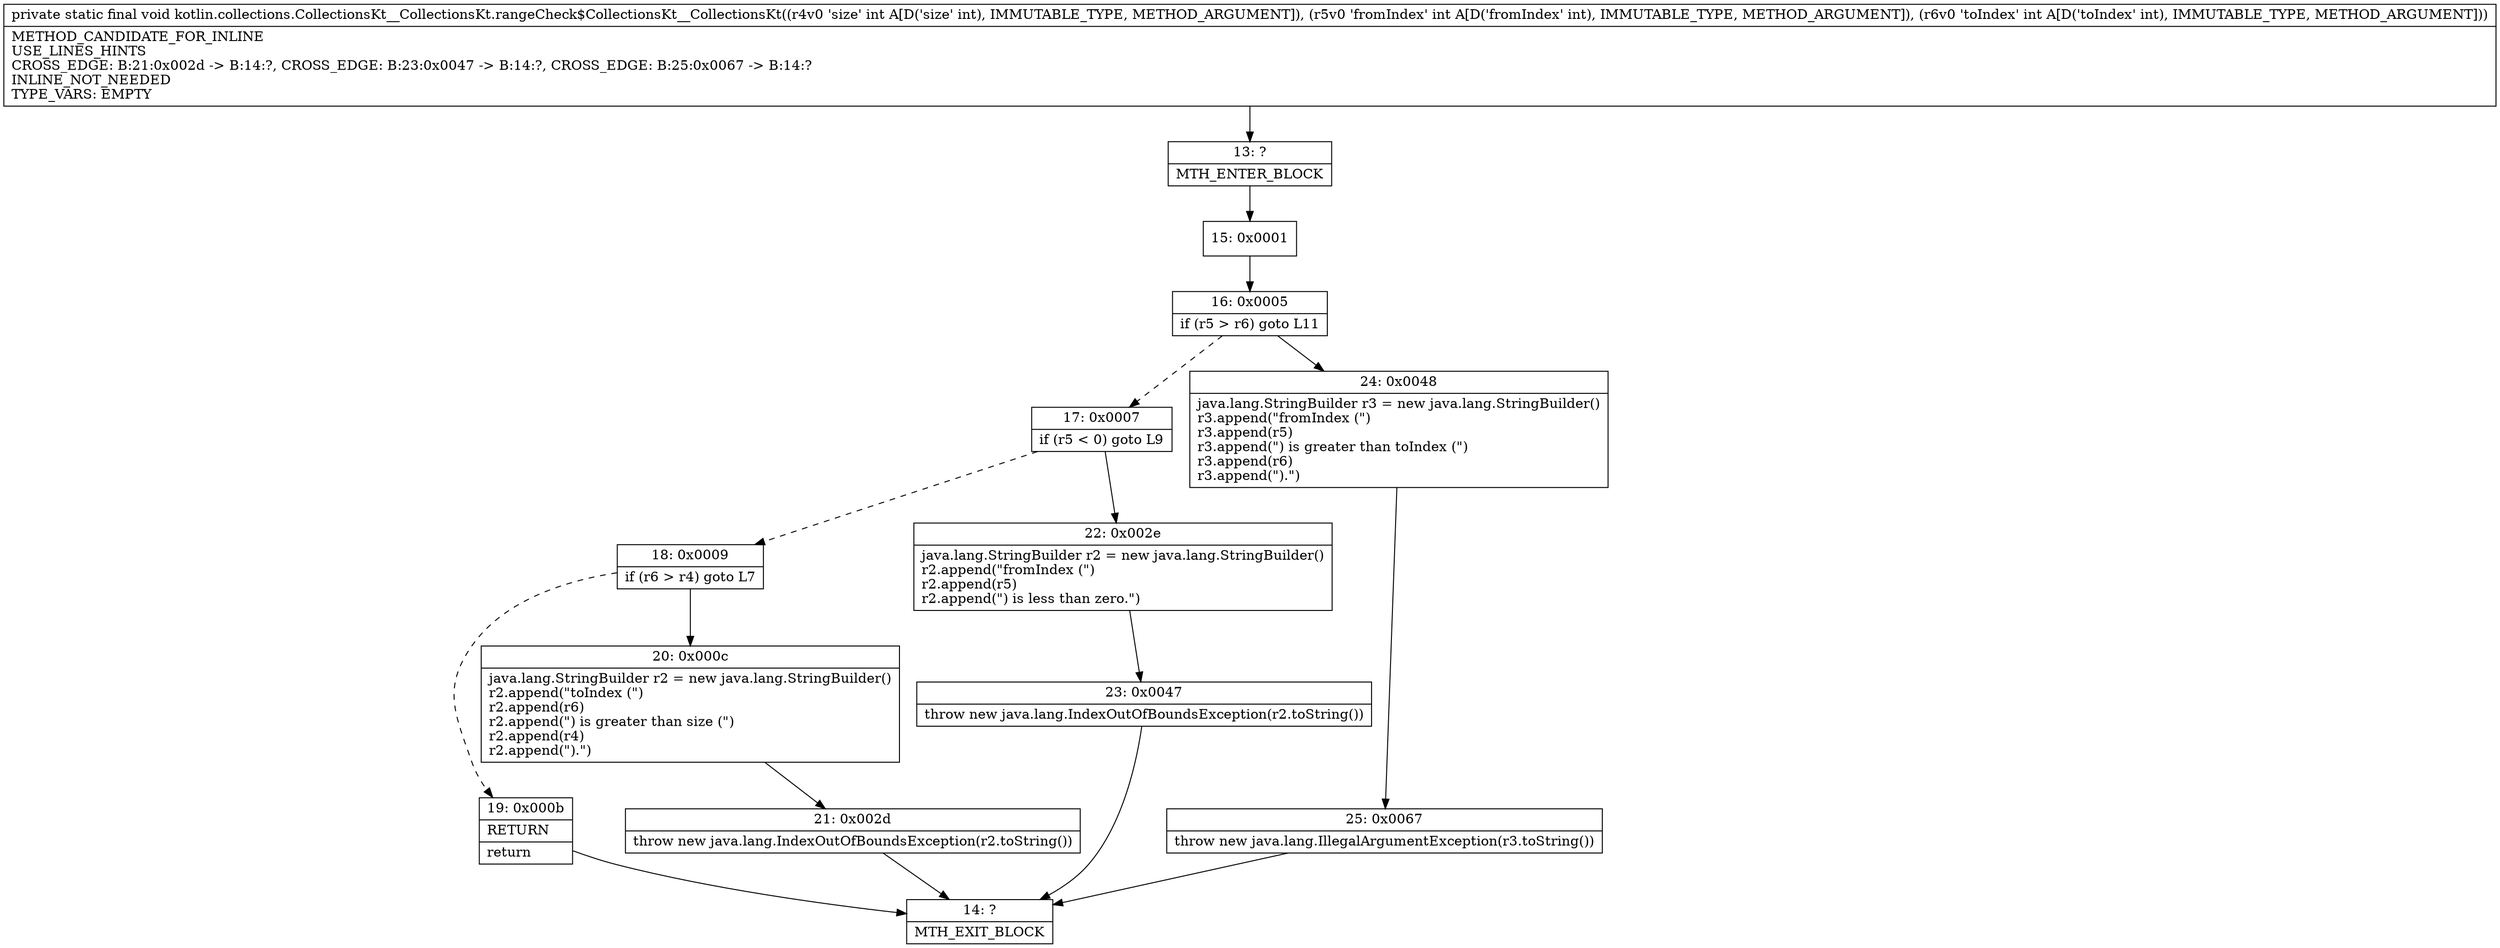 digraph "CFG forkotlin.collections.CollectionsKt__CollectionsKt.rangeCheck$CollectionsKt__CollectionsKt(III)V" {
Node_13 [shape=record,label="{13\:\ ?|MTH_ENTER_BLOCK\l}"];
Node_15 [shape=record,label="{15\:\ 0x0001}"];
Node_16 [shape=record,label="{16\:\ 0x0005|if (r5 \> r6) goto L11\l}"];
Node_17 [shape=record,label="{17\:\ 0x0007|if (r5 \< 0) goto L9\l}"];
Node_18 [shape=record,label="{18\:\ 0x0009|if (r6 \> r4) goto L7\l}"];
Node_19 [shape=record,label="{19\:\ 0x000b|RETURN\l|return\l}"];
Node_14 [shape=record,label="{14\:\ ?|MTH_EXIT_BLOCK\l}"];
Node_20 [shape=record,label="{20\:\ 0x000c|java.lang.StringBuilder r2 = new java.lang.StringBuilder()\lr2.append(\"toIndex (\")\lr2.append(r6)\lr2.append(\") is greater than size (\")\lr2.append(r4)\lr2.append(\").\")\l}"];
Node_21 [shape=record,label="{21\:\ 0x002d|throw new java.lang.IndexOutOfBoundsException(r2.toString())\l}"];
Node_22 [shape=record,label="{22\:\ 0x002e|java.lang.StringBuilder r2 = new java.lang.StringBuilder()\lr2.append(\"fromIndex (\")\lr2.append(r5)\lr2.append(\") is less than zero.\")\l}"];
Node_23 [shape=record,label="{23\:\ 0x0047|throw new java.lang.IndexOutOfBoundsException(r2.toString())\l}"];
Node_24 [shape=record,label="{24\:\ 0x0048|java.lang.StringBuilder r3 = new java.lang.StringBuilder()\lr3.append(\"fromIndex (\")\lr3.append(r5)\lr3.append(\") is greater than toIndex (\")\lr3.append(r6)\lr3.append(\").\")\l}"];
Node_25 [shape=record,label="{25\:\ 0x0067|throw new java.lang.IllegalArgumentException(r3.toString())\l}"];
MethodNode[shape=record,label="{private static final void kotlin.collections.CollectionsKt__CollectionsKt.rangeCheck$CollectionsKt__CollectionsKt((r4v0 'size' int A[D('size' int), IMMUTABLE_TYPE, METHOD_ARGUMENT]), (r5v0 'fromIndex' int A[D('fromIndex' int), IMMUTABLE_TYPE, METHOD_ARGUMENT]), (r6v0 'toIndex' int A[D('toIndex' int), IMMUTABLE_TYPE, METHOD_ARGUMENT]))  | METHOD_CANDIDATE_FOR_INLINE\lUSE_LINES_HINTS\lCROSS_EDGE: B:21:0x002d \-\> B:14:?, CROSS_EDGE: B:23:0x0047 \-\> B:14:?, CROSS_EDGE: B:25:0x0067 \-\> B:14:?\lINLINE_NOT_NEEDED\lTYPE_VARS: EMPTY\l}"];
MethodNode -> Node_13;Node_13 -> Node_15;
Node_15 -> Node_16;
Node_16 -> Node_17[style=dashed];
Node_16 -> Node_24;
Node_17 -> Node_18[style=dashed];
Node_17 -> Node_22;
Node_18 -> Node_19[style=dashed];
Node_18 -> Node_20;
Node_19 -> Node_14;
Node_20 -> Node_21;
Node_21 -> Node_14;
Node_22 -> Node_23;
Node_23 -> Node_14;
Node_24 -> Node_25;
Node_25 -> Node_14;
}

